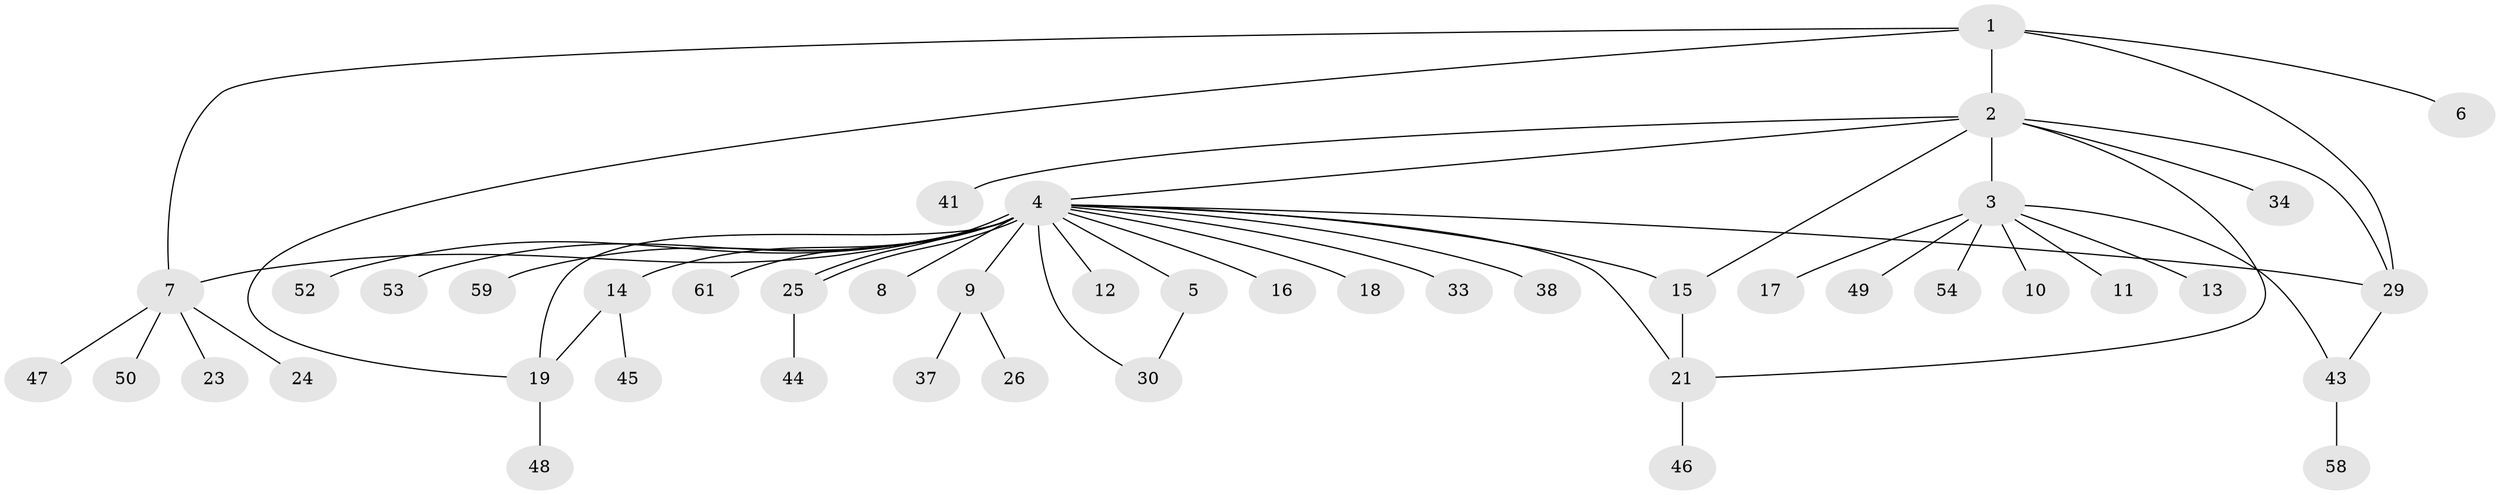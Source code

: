 // Generated by graph-tools (version 1.1) at 2025/23/03/03/25 07:23:49]
// undirected, 45 vertices, 55 edges
graph export_dot {
graph [start="1"]
  node [color=gray90,style=filled];
  1 [super="+32"];
  2 [super="+20"];
  3 [super="+22"];
  4 [super="+28"];
  5 [super="+31"];
  6;
  7 [super="+40"];
  8 [super="+42"];
  9 [super="+57"];
  10;
  11;
  12 [super="+27"];
  13 [super="+35"];
  14 [super="+39"];
  15 [super="+56"];
  16;
  17;
  18;
  19;
  21 [super="+36"];
  23;
  24 [super="+60"];
  25;
  26;
  29 [super="+55"];
  30;
  33;
  34;
  37;
  38;
  41;
  43 [super="+51"];
  44;
  45;
  46;
  47;
  48;
  49;
  50;
  52;
  53;
  54;
  58;
  59;
  61;
  1 -- 2;
  1 -- 6;
  1 -- 7;
  1 -- 19;
  1 -- 29;
  2 -- 3 [weight=2];
  2 -- 4 [weight=2];
  2 -- 34;
  2 -- 41;
  2 -- 15;
  2 -- 29;
  2 -- 21;
  3 -- 10;
  3 -- 11;
  3 -- 13;
  3 -- 17;
  3 -- 43;
  3 -- 49;
  3 -- 54;
  4 -- 5;
  4 -- 7 [weight=2];
  4 -- 8;
  4 -- 9;
  4 -- 12;
  4 -- 14;
  4 -- 15;
  4 -- 16;
  4 -- 18;
  4 -- 19;
  4 -- 21;
  4 -- 25;
  4 -- 25;
  4 -- 29;
  4 -- 30;
  4 -- 33;
  4 -- 38;
  4 -- 52;
  4 -- 53;
  4 -- 59;
  4 -- 61;
  5 -- 30;
  7 -- 23;
  7 -- 24;
  7 -- 50;
  7 -- 47;
  9 -- 26;
  9 -- 37;
  14 -- 19;
  14 -- 45;
  15 -- 21;
  19 -- 48;
  21 -- 46;
  25 -- 44;
  29 -- 43;
  43 -- 58;
}
